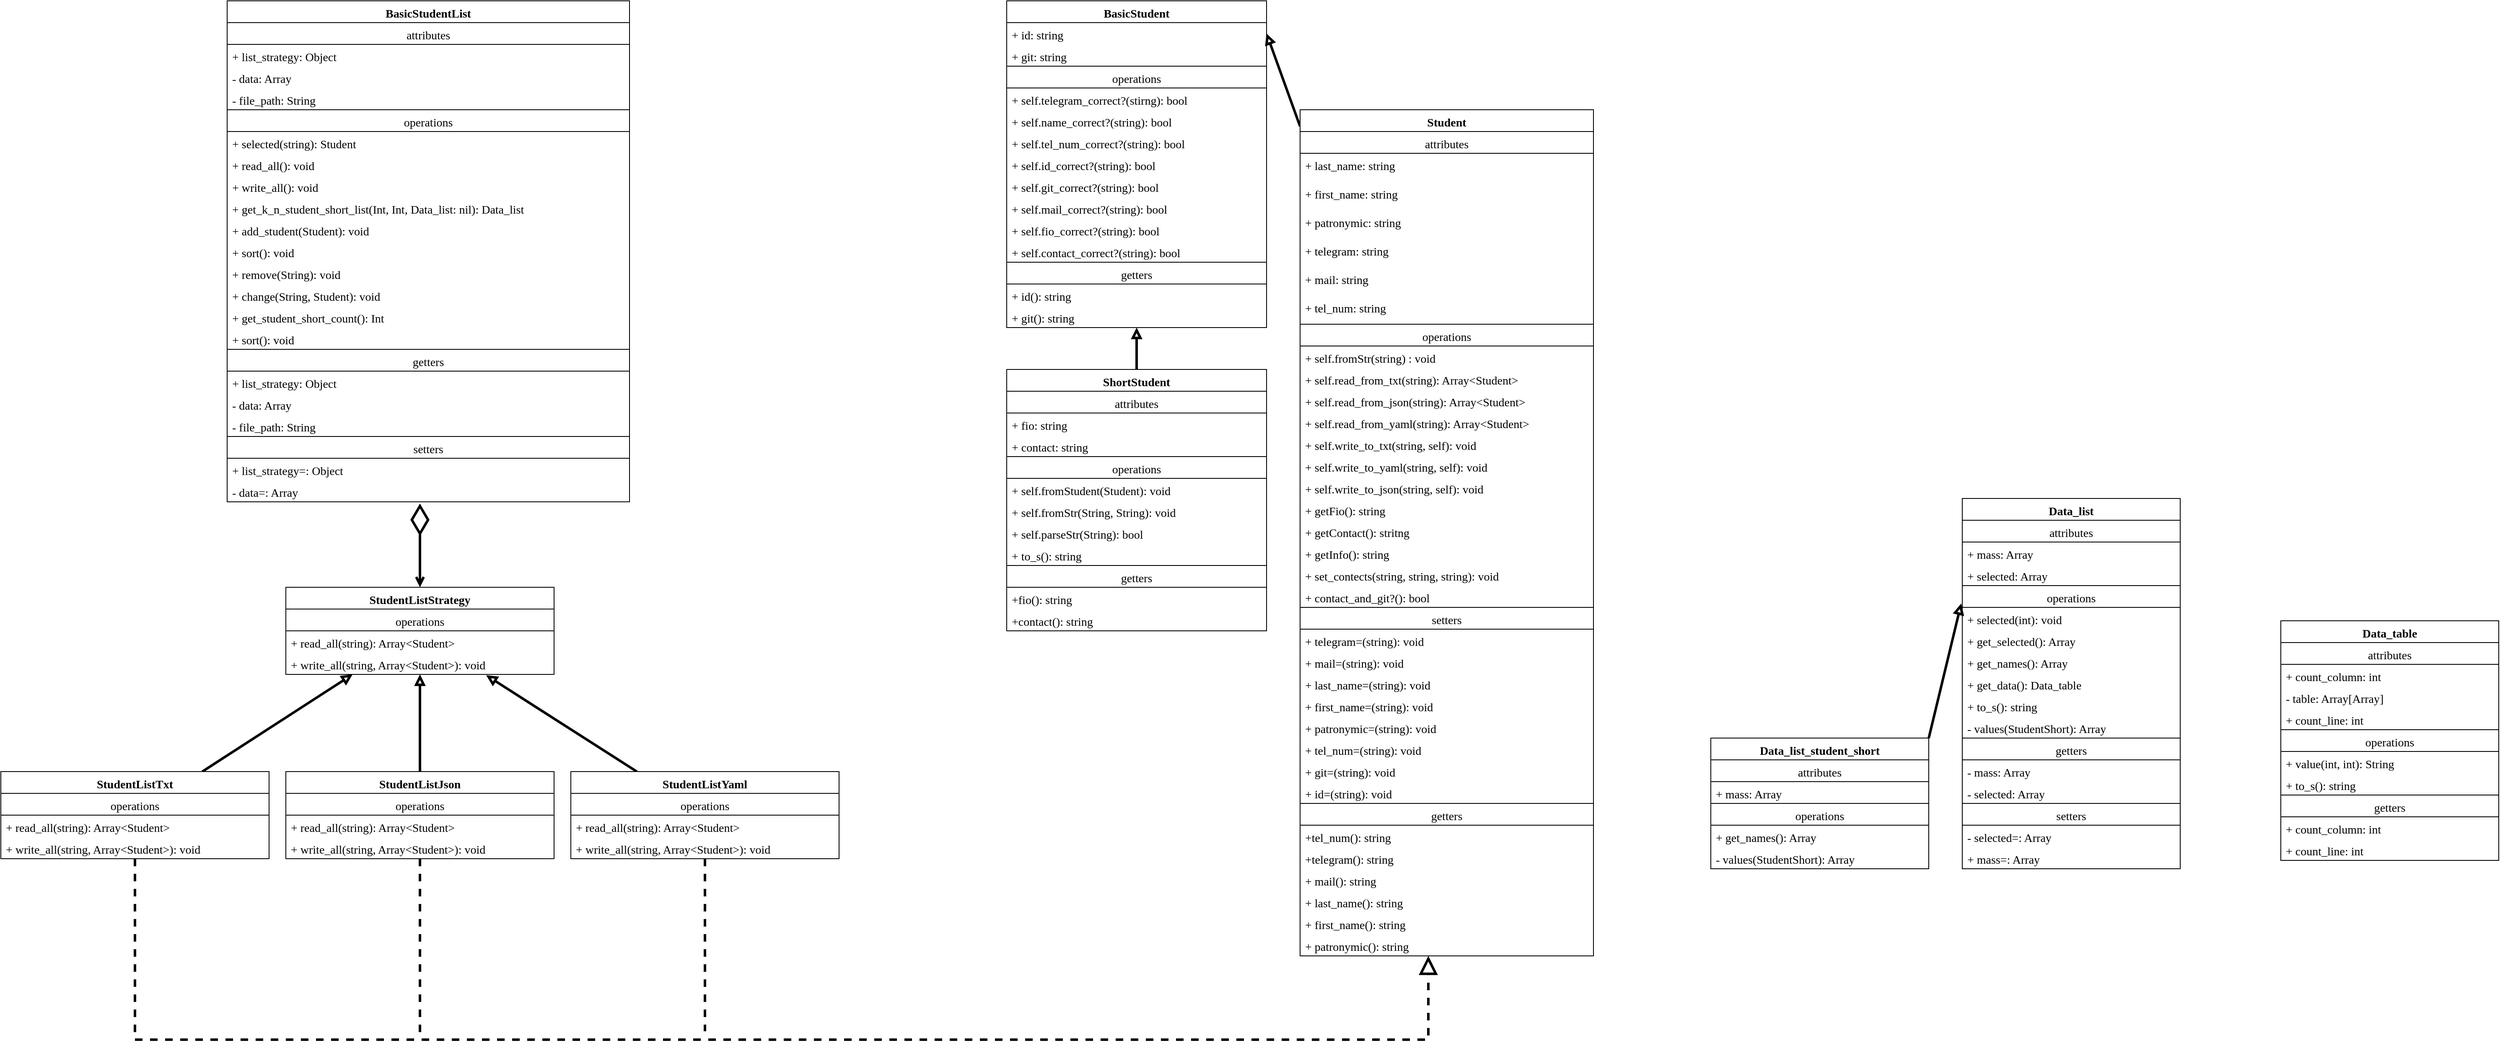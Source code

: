 <mxfile version="21.1.8" type="device">
  <diagram id="cqZZ-m5F7JfO_E2lkw66" name="Page-1">
    <mxGraphModel dx="5224" dy="3020" grid="1" gridSize="10" guides="1" tooltips="1" connect="1" arrows="1" fold="1" page="1" pageScale="1" pageWidth="1920" pageHeight="1200" background="none" math="0" shadow="0">
      <root>
        <mxCell id="0" />
        <mxCell id="1" parent="0" />
        <mxCell id="42" value="BasicStudent" style="swimlane;fontStyle=1;align=center;verticalAlign=top;childLayout=stackLayout;horizontal=1;startSize=26;horizontalStack=0;resizeParent=1;resizeParentMax=0;resizeLast=0;collapsible=1;marginBottom=0;fontFamily=Verdana;fontSize=14;" parent="1" vertex="1">
          <mxGeometry x="650" y="-1190" width="310" height="390" as="geometry" />
        </mxCell>
        <mxCell id="46" value="+ id: string" style="text;strokeColor=none;fillColor=none;align=left;verticalAlign=top;spacingLeft=4;spacingRight=4;overflow=hidden;rotatable=0;points=[[0,0.5],[1,0.5]];portConstraint=eastwest;fontFamily=Verdana;fontSize=14;" parent="42" vertex="1">
          <mxGeometry y="26" width="310" height="26" as="geometry" />
        </mxCell>
        <mxCell id="43" value="+ git: string" style="text;strokeColor=none;fillColor=none;align=left;verticalAlign=top;spacingLeft=4;spacingRight=4;overflow=hidden;rotatable=0;points=[[0,0.5],[1,0.5]];portConstraint=eastwest;fontFamily=Verdana;fontSize=14;" parent="42" vertex="1">
          <mxGeometry y="52" width="310" height="26" as="geometry" />
        </mxCell>
        <mxCell id="147" value="operations" style="text;strokeColor=default;fillColor=none;align=center;verticalAlign=top;spacingLeft=4;spacingRight=4;overflow=hidden;rotatable=0;points=[[0,0.5],[1,0.5]];portConstraint=eastwest;fontFamily=Verdana;fontSize=14;" parent="42" vertex="1">
          <mxGeometry y="78" width="310" height="26" as="geometry" />
        </mxCell>
        <mxCell id="94" value="+ self.telegram_correct?(stirng): bool" style="text;strokeColor=none;fillColor=none;align=left;verticalAlign=top;spacingLeft=4;spacingRight=4;overflow=hidden;rotatable=0;points=[[0,0.5],[1,0.5]];portConstraint=eastwest;fontFamily=Verdana;fontSize=14;" parent="42" vertex="1">
          <mxGeometry y="104" width="310" height="26" as="geometry" />
        </mxCell>
        <mxCell id="97" value="+ self.name_correct?(string): bool " style="text;strokeColor=none;fillColor=none;align=left;verticalAlign=top;spacingLeft=4;spacingRight=4;overflow=hidden;rotatable=0;points=[[0,0.5],[1,0.5]];portConstraint=eastwest;fontFamily=Verdana;fontSize=14;perimeterSpacing=0;" parent="42" vertex="1">
          <mxGeometry y="130" width="310" height="26" as="geometry" />
        </mxCell>
        <mxCell id="99" value="+ self.tel_num_correct?(string): bool" style="text;strokeColor=none;fillColor=none;align=left;verticalAlign=top;spacingLeft=4;spacingRight=4;overflow=hidden;rotatable=0;points=[[0,0.5],[1,0.5]];portConstraint=eastwest;fontFamily=Verdana;fontSize=14;" parent="42" vertex="1">
          <mxGeometry y="156" width="310" height="26" as="geometry" />
        </mxCell>
        <mxCell id="98" value="+ self.id_correct?(string): bool" style="text;strokeColor=none;fillColor=none;align=left;verticalAlign=top;spacingLeft=4;spacingRight=4;overflow=hidden;rotatable=0;points=[[0,0.5],[1,0.5]];portConstraint=eastwest;fontFamily=Verdana;fontSize=14;" parent="42" vertex="1">
          <mxGeometry y="182" width="310" height="26" as="geometry" />
        </mxCell>
        <mxCell id="96" value="+ self.git_correct?(string): bool" style="text;strokeColor=none;fillColor=none;align=left;verticalAlign=top;spacingLeft=4;spacingRight=4;overflow=hidden;rotatable=0;points=[[0,0.5],[1,0.5]];portConstraint=eastwest;fontFamily=Verdana;fontSize=14;" parent="42" vertex="1">
          <mxGeometry y="208" width="310" height="26" as="geometry" />
        </mxCell>
        <mxCell id="95" value="+ self.mail_correct?(string): bool" style="text;strokeColor=none;fillColor=none;align=left;verticalAlign=top;spacingLeft=4;spacingRight=4;overflow=hidden;rotatable=0;points=[[0,0.5],[1,0.5]];portConstraint=eastwest;fontFamily=Verdana;fontSize=14;" parent="42" vertex="1">
          <mxGeometry y="234" width="310" height="26" as="geometry" />
        </mxCell>
        <mxCell id="150" value="+ self.fio_correct?(string): bool" style="text;strokeColor=none;fillColor=none;align=left;verticalAlign=top;spacingLeft=4;spacingRight=4;overflow=hidden;rotatable=0;points=[[0,0.5],[1,0.5]];portConstraint=eastwest;fontFamily=Verdana;fontSize=14;" parent="42" vertex="1">
          <mxGeometry y="260" width="310" height="26" as="geometry" />
        </mxCell>
        <mxCell id="151" value="+ self.contact_correct?(string): bool" style="text;strokeColor=none;fillColor=none;align=left;verticalAlign=top;spacingLeft=4;spacingRight=4;overflow=hidden;rotatable=0;points=[[0,0.5],[1,0.5]];portConstraint=eastwest;fontFamily=Verdana;fontSize=14;" parent="42" vertex="1">
          <mxGeometry y="286" width="310" height="26" as="geometry" />
        </mxCell>
        <mxCell id="134" value="getters" style="text;strokeColor=default;fillColor=none;align=center;verticalAlign=top;spacingLeft=4;spacingRight=4;overflow=hidden;rotatable=0;points=[[0,0.5],[1,0.5]];portConstraint=eastwest;fontFamily=Verdana;fontSize=14;" parent="42" vertex="1">
          <mxGeometry y="312" width="310" height="26" as="geometry" />
        </mxCell>
        <mxCell id="135" value="+ id(): string" style="text;strokeColor=none;fillColor=none;align=left;verticalAlign=top;spacingLeft=4;spacingRight=4;overflow=hidden;rotatable=0;points=[[0,0.5],[1,0.5]];portConstraint=eastwest;fontFamily=Verdana;fontSize=14;" parent="42" vertex="1">
          <mxGeometry y="338" width="310" height="26" as="geometry" />
        </mxCell>
        <mxCell id="136" value="+ git(): string" style="text;strokeColor=none;fillColor=none;align=left;verticalAlign=top;spacingLeft=4;spacingRight=4;overflow=hidden;rotatable=0;points=[[0,0.5],[1,0.5]];portConstraint=eastwest;fontFamily=Verdana;fontSize=14;" parent="42" vertex="1">
          <mxGeometry y="364" width="310" height="26" as="geometry" />
        </mxCell>
        <mxCell id="133" style="edgeStyle=none;html=1;entryX=0.5;entryY=1;entryDx=0;entryDy=0;strokeWidth=3;fontFamily=Verdana;fontSize=14;endArrow=block;endFill=0;" parent="1" source="64" target="42" edge="1">
          <mxGeometry relative="1" as="geometry" />
        </mxCell>
        <mxCell id="64" value="ShortStudent" style="swimlane;fontStyle=1;align=center;verticalAlign=top;childLayout=stackLayout;horizontal=1;startSize=26;horizontalStack=0;resizeParent=1;resizeParentMax=0;resizeLast=0;collapsible=1;marginBottom=0;fontFamily=Verdana;fontSize=14;" parent="1" vertex="1">
          <mxGeometry x="650" y="-750" width="310" height="312" as="geometry" />
        </mxCell>
        <mxCell id="70" value="attributes" style="text;strokeColor=default;fillColor=none;align=center;verticalAlign=top;spacingLeft=4;spacingRight=4;overflow=hidden;rotatable=0;points=[[0,0.5],[1,0.5]];portConstraint=eastwest;fontFamily=Verdana;fontSize=14;" parent="64" vertex="1">
          <mxGeometry y="26" width="310" height="26" as="geometry" />
        </mxCell>
        <mxCell id="65" value="+ fio: string" style="text;strokeColor=none;fillColor=none;align=left;verticalAlign=top;spacingLeft=4;spacingRight=4;overflow=hidden;rotatable=0;points=[[0,0.5],[1,0.5]];portConstraint=eastwest;fontFamily=Verdana;fontSize=14;" parent="64" vertex="1">
          <mxGeometry y="52" width="310" height="26" as="geometry" />
        </mxCell>
        <mxCell id="66" value="+ contact: string" style="text;strokeColor=none;fillColor=none;align=left;verticalAlign=top;spacingLeft=4;spacingRight=4;overflow=hidden;rotatable=0;points=[[0,0.5],[1,0.5]];portConstraint=eastwest;fontFamily=Verdana;fontSize=14;" parent="64" vertex="1">
          <mxGeometry y="78" width="310" height="26" as="geometry" />
        </mxCell>
        <mxCell id="73" value="operations" style="text;strokeColor=default;fillColor=none;align=center;verticalAlign=top;spacingLeft=4;spacingRight=4;overflow=hidden;rotatable=0;points=[[0,0.5],[1,0.5]];portConstraint=eastwest;fontFamily=Verdana;fontSize=14;" parent="64" vertex="1">
          <mxGeometry y="104" width="310" height="26" as="geometry" />
        </mxCell>
        <mxCell id="68" value="+ self.fromStudent(Student): void" style="text;strokeColor=none;fillColor=none;align=left;verticalAlign=top;spacingLeft=4;spacingRight=4;overflow=hidden;rotatable=0;points=[[0,0.5],[1,0.5]];portConstraint=eastwest;fontFamily=Verdana;fontSize=14;" parent="64" vertex="1">
          <mxGeometry y="130" width="310" height="26" as="geometry" />
        </mxCell>
        <mxCell id="148" value="+ self.fromStr(String, String): void" style="text;strokeColor=none;fillColor=none;align=left;verticalAlign=top;spacingLeft=4;spacingRight=4;overflow=hidden;rotatable=0;points=[[0,0.5],[1,0.5]];portConstraint=eastwest;fontFamily=Verdana;fontSize=14;" parent="64" vertex="1">
          <mxGeometry y="156" width="310" height="26" as="geometry" />
        </mxCell>
        <mxCell id="149" value="+ self.parseStr(String): bool" style="text;strokeColor=none;fillColor=none;align=left;verticalAlign=top;spacingLeft=4;spacingRight=4;overflow=hidden;rotatable=0;points=[[0,0.5],[1,0.5]];portConstraint=eastwest;fontFamily=Verdana;fontSize=14;" parent="64" vertex="1">
          <mxGeometry y="182" width="310" height="26" as="geometry" />
        </mxCell>
        <mxCell id="69" value="+ to_s(): string" style="text;strokeColor=none;fillColor=none;align=left;verticalAlign=top;spacingLeft=4;spacingRight=4;overflow=hidden;rotatable=0;points=[[0,0.5],[1,0.5]];portConstraint=eastwest;fontFamily=Verdana;fontSize=14;" parent="64" vertex="1">
          <mxGeometry y="208" width="310" height="26" as="geometry" />
        </mxCell>
        <mxCell id="74" value="getters" style="text;strokeColor=default;fillColor=none;align=center;verticalAlign=top;spacingLeft=4;spacingRight=4;overflow=hidden;rotatable=0;points=[[0,0.5],[1,0.5]];portConstraint=eastwest;fontFamily=Verdana;fontSize=14;" parent="64" vertex="1">
          <mxGeometry y="234" width="310" height="26" as="geometry" />
        </mxCell>
        <mxCell id="75" value="+fio(): string" style="text;strokeColor=none;fillColor=none;align=left;verticalAlign=top;spacingLeft=4;spacingRight=4;overflow=hidden;rotatable=0;points=[[0,0.5],[1,0.5]];portConstraint=eastwest;fontFamily=Verdana;fontSize=14;" parent="64" vertex="1">
          <mxGeometry y="260" width="310" height="26" as="geometry" />
        </mxCell>
        <mxCell id="76" value="+contact(): string" style="text;strokeColor=none;fillColor=none;align=left;verticalAlign=top;spacingLeft=4;spacingRight=4;overflow=hidden;rotatable=0;points=[[0,0.5],[1,0.5]];portConstraint=eastwest;fontFamily=Verdana;fontSize=14;" parent="64" vertex="1">
          <mxGeometry y="286" width="310" height="26" as="geometry" />
        </mxCell>
        <mxCell id="132" style="edgeStyle=none;html=1;entryX=1;entryY=0.5;entryDx=0;entryDy=0;fontFamily=Verdana;fontSize=14;endArrow=block;endFill=0;strokeWidth=3;" parent="1" source="78" target="46" edge="1">
          <mxGeometry relative="1" as="geometry" />
        </mxCell>
        <mxCell id="78" value="Student" style="swimlane;fontStyle=1;align=center;verticalAlign=top;childLayout=stackLayout;horizontal=1;startSize=26;horizontalStack=0;resizeParent=1;resizeParentMax=0;resizeLast=0;collapsible=1;marginBottom=0;fontFamily=Verdana;fontSize=14;" parent="1" vertex="1">
          <mxGeometry x="1000" y="-1060" width="350" height="1010" as="geometry" />
        </mxCell>
        <mxCell id="108" value="attributes" style="text;strokeColor=default;fillColor=none;align=center;verticalAlign=top;spacingLeft=4;spacingRight=4;overflow=hidden;rotatable=0;points=[[0,0.5],[1,0.5]];portConstraint=eastwest;fontFamily=Verdana;fontSize=14;" parent="78" vertex="1">
          <mxGeometry y="26" width="350" height="26" as="geometry" />
        </mxCell>
        <mxCell id="79" value="+ last_name: string" style="text;strokeColor=none;fillColor=none;align=left;verticalAlign=top;spacingLeft=4;spacingRight=4;overflow=hidden;rotatable=0;points=[[0,0.5],[1,0.5]];portConstraint=eastwest;fontFamily=Verdana;fontSize=14;" parent="78" vertex="1">
          <mxGeometry y="52" width="350" height="34" as="geometry" />
        </mxCell>
        <mxCell id="80" value="+ first_name: string" style="text;strokeColor=none;fillColor=none;align=left;verticalAlign=top;spacingLeft=4;spacingRight=4;overflow=hidden;rotatable=0;points=[[0,0.5],[1,0.5]];portConstraint=eastwest;fontFamily=Verdana;fontSize=14;" parent="78" vertex="1">
          <mxGeometry y="86" width="350" height="34" as="geometry" />
        </mxCell>
        <mxCell id="81" value="+ patronymic: string" style="text;strokeColor=none;fillColor=none;align=left;verticalAlign=top;spacingLeft=4;spacingRight=4;overflow=hidden;rotatable=0;points=[[0,0.5],[1,0.5]];portConstraint=eastwest;fontFamily=Verdana;fontSize=14;" parent="78" vertex="1">
          <mxGeometry y="120" width="350" height="34" as="geometry" />
        </mxCell>
        <mxCell id="82" value="+ telegram: string" style="text;strokeColor=none;fillColor=none;align=left;verticalAlign=top;spacingLeft=4;spacingRight=4;overflow=hidden;rotatable=0;points=[[0,0.5],[1,0.5]];portConstraint=eastwest;fontFamily=Verdana;fontSize=14;" parent="78" vertex="1">
          <mxGeometry y="154" width="350" height="34" as="geometry" />
        </mxCell>
        <mxCell id="83" value="+ mail: string" style="text;strokeColor=none;fillColor=none;align=left;verticalAlign=top;spacingLeft=4;spacingRight=4;overflow=hidden;rotatable=0;points=[[0,0.5],[1,0.5]];portConstraint=eastwest;fontFamily=Verdana;fontSize=14;" parent="78" vertex="1">
          <mxGeometry y="188" width="350" height="34" as="geometry" />
        </mxCell>
        <mxCell id="84" value="+ tel_num: string" style="text;strokeColor=none;fillColor=none;align=left;verticalAlign=top;spacingLeft=4;spacingRight=4;overflow=hidden;rotatable=0;points=[[0,0.5],[1,0.5]];portConstraint=eastwest;fontFamily=Verdana;fontSize=14;" parent="78" vertex="1">
          <mxGeometry y="222" width="350" height="34" as="geometry" />
        </mxCell>
        <mxCell id="109" value="operations" style="text;strokeColor=default;fillColor=none;align=center;verticalAlign=top;spacingLeft=4;spacingRight=4;overflow=hidden;rotatable=0;points=[[0,0.5],[1,0.5]];portConstraint=eastwest;fontFamily=Verdana;fontSize=14;" parent="78" vertex="1">
          <mxGeometry y="256" width="350" height="26" as="geometry" />
        </mxCell>
        <mxCell id="86" value="+ self.fromStr(string) : void" style="text;strokeColor=none;fillColor=none;align=left;verticalAlign=top;spacingLeft=4;spacingRight=4;overflow=hidden;rotatable=0;points=[[0,0.5],[1,0.5]];portConstraint=eastwest;fontFamily=Verdana;fontSize=14;" parent="78" vertex="1">
          <mxGeometry y="282" width="350" height="26" as="geometry" />
        </mxCell>
        <mxCell id="87" value="+ self.read_from_txt(string): Array&lt;Student&gt;" style="text;strokeColor=none;fillColor=none;align=left;verticalAlign=top;spacingLeft=4;spacingRight=4;overflow=hidden;rotatable=0;points=[[0,0.5],[1,0.5]];portConstraint=eastwest;fontFamily=Verdana;fontSize=14;" parent="78" vertex="1">
          <mxGeometry y="308" width="350" height="26" as="geometry" />
        </mxCell>
        <mxCell id="soXMuwDczlFzqu-xq0PE-235" value="+ self.read_from_json(string): Array&lt;Student&gt;" style="text;strokeColor=none;fillColor=none;align=left;verticalAlign=top;spacingLeft=4;spacingRight=4;overflow=hidden;rotatable=0;points=[[0,0.5],[1,0.5]];portConstraint=eastwest;fontFamily=Verdana;fontSize=14;" vertex="1" parent="78">
          <mxGeometry y="334" width="350" height="26" as="geometry" />
        </mxCell>
        <mxCell id="soXMuwDczlFzqu-xq0PE-236" value="+ self.read_from_yaml(string): Array&lt;Student&gt;" style="text;strokeColor=none;fillColor=none;align=left;verticalAlign=top;spacingLeft=4;spacingRight=4;overflow=hidden;rotatable=0;points=[[0,0.5],[1,0.5]];portConstraint=eastwest;fontFamily=Verdana;fontSize=14;" vertex="1" parent="78">
          <mxGeometry y="360" width="350" height="26" as="geometry" />
        </mxCell>
        <mxCell id="soXMuwDczlFzqu-xq0PE-237" value="+ self.write_to_txt(string, self): void" style="text;strokeColor=none;fillColor=none;align=left;verticalAlign=top;spacingLeft=4;spacingRight=4;overflow=hidden;rotatable=0;points=[[0,0.5],[1,0.5]];portConstraint=eastwest;fontFamily=Verdana;fontSize=14;" vertex="1" parent="78">
          <mxGeometry y="386" width="350" height="26" as="geometry" />
        </mxCell>
        <mxCell id="soXMuwDczlFzqu-xq0PE-238" value="+ self.write_to_yaml(string, self): void" style="text;strokeColor=none;fillColor=none;align=left;verticalAlign=top;spacingLeft=4;spacingRight=4;overflow=hidden;rotatable=0;points=[[0,0.5],[1,0.5]];portConstraint=eastwest;fontFamily=Verdana;fontSize=14;" vertex="1" parent="78">
          <mxGeometry y="412" width="350" height="26" as="geometry" />
        </mxCell>
        <mxCell id="88" value="+ self.write_to_json(string, self): void" style="text;strokeColor=none;fillColor=none;align=left;verticalAlign=top;spacingLeft=4;spacingRight=4;overflow=hidden;rotatable=0;points=[[0,0.5],[1,0.5]];portConstraint=eastwest;fontFamily=Verdana;fontSize=14;" parent="78" vertex="1">
          <mxGeometry y="438" width="350" height="26" as="geometry" />
        </mxCell>
        <mxCell id="89" value="+ getFio(): string" style="text;strokeColor=none;fillColor=none;align=left;verticalAlign=top;spacingLeft=4;spacingRight=4;overflow=hidden;rotatable=0;points=[[0,0.5],[1,0.5]];portConstraint=eastwest;fontFamily=Verdana;fontSize=14;" parent="78" vertex="1">
          <mxGeometry y="464" width="350" height="26" as="geometry" />
        </mxCell>
        <mxCell id="90" value="+ getContact(): stritng" style="text;strokeColor=none;fillColor=none;align=left;verticalAlign=top;spacingLeft=4;spacingRight=4;overflow=hidden;rotatable=0;points=[[0,0.5],[1,0.5]];portConstraint=eastwest;fontFamily=Verdana;fontSize=14;" parent="78" vertex="1">
          <mxGeometry y="490" width="350" height="26" as="geometry" />
        </mxCell>
        <mxCell id="91" value="+ getInfo(): string" style="text;strokeColor=none;fillColor=none;align=left;verticalAlign=top;spacingLeft=4;spacingRight=4;overflow=hidden;rotatable=0;points=[[0,0.5],[1,0.5]];portConstraint=eastwest;fontFamily=Verdana;fontSize=14;" parent="78" vertex="1">
          <mxGeometry y="516" width="350" height="26" as="geometry" />
        </mxCell>
        <mxCell id="92" value="+ set_contects(string, string, string): void" style="text;strokeColor=none;fillColor=none;align=left;verticalAlign=top;spacingLeft=4;spacingRight=4;overflow=hidden;rotatable=0;points=[[0,0.5],[1,0.5]];portConstraint=eastwest;fontFamily=Verdana;fontSize=14;" parent="78" vertex="1">
          <mxGeometry y="542" width="350" height="26" as="geometry" />
        </mxCell>
        <mxCell id="93" value="+ contact_and_git?(): bool" style="text;strokeColor=none;fillColor=none;align=left;verticalAlign=top;spacingLeft=4;spacingRight=4;overflow=hidden;rotatable=0;points=[[0,0.5],[1,0.5]];portConstraint=eastwest;fontFamily=Verdana;fontSize=14;" parent="78" vertex="1">
          <mxGeometry y="568" width="350" height="26" as="geometry" />
        </mxCell>
        <mxCell id="110" value="setters" style="text;strokeColor=default;fillColor=none;align=center;verticalAlign=top;spacingLeft=4;spacingRight=4;overflow=hidden;rotatable=0;points=[[0,0.5],[1,0.5]];portConstraint=eastwest;fontFamily=Verdana;fontSize=14;" parent="78" vertex="1">
          <mxGeometry y="594" width="350" height="26" as="geometry" />
        </mxCell>
        <mxCell id="106" value="+ telegram=(string): void" style="text;strokeColor=none;fillColor=none;align=left;verticalAlign=top;spacingLeft=4;spacingRight=4;overflow=hidden;rotatable=0;points=[[0,0.5],[1,0.5]];portConstraint=eastwest;fontFamily=Verdana;fontSize=14;" parent="78" vertex="1">
          <mxGeometry y="620" width="350" height="26" as="geometry" />
        </mxCell>
        <mxCell id="102" value="+ mail=(string): void" style="text;strokeColor=none;fillColor=none;align=left;verticalAlign=top;spacingLeft=4;spacingRight=4;overflow=hidden;rotatable=0;points=[[0,0.5],[1,0.5]];portConstraint=eastwest;fontFamily=Verdana;fontSize=14;" parent="78" vertex="1">
          <mxGeometry y="646" width="350" height="26" as="geometry" />
        </mxCell>
        <mxCell id="100" value="+ last_name=(string): void" style="text;strokeColor=none;fillColor=none;align=left;verticalAlign=top;spacingLeft=4;spacingRight=4;overflow=hidden;rotatable=0;points=[[0,0.5],[1,0.5]];portConstraint=eastwest;fontFamily=Verdana;fontSize=14;" parent="78" vertex="1">
          <mxGeometry y="672" width="350" height="26" as="geometry" />
        </mxCell>
        <mxCell id="101" value="+ first_name=(string): void" style="text;strokeColor=none;fillColor=none;align=left;verticalAlign=top;spacingLeft=4;spacingRight=4;overflow=hidden;rotatable=0;points=[[0,0.5],[1,0.5]];portConstraint=eastwest;fontFamily=Verdana;fontSize=14;" parent="78" vertex="1">
          <mxGeometry y="698" width="350" height="26" as="geometry" />
        </mxCell>
        <mxCell id="103" value="+ patronymic=(string): void" style="text;strokeColor=none;fillColor=none;align=left;verticalAlign=top;spacingLeft=4;spacingRight=4;overflow=hidden;rotatable=0;points=[[0,0.5],[1,0.5]];portConstraint=eastwest;fontFamily=Verdana;fontSize=14;" parent="78" vertex="1">
          <mxGeometry y="724" width="350" height="26" as="geometry" />
        </mxCell>
        <mxCell id="107" value="+ tel_num=(string): void" style="text;strokeColor=none;fillColor=none;align=left;verticalAlign=top;spacingLeft=4;spacingRight=4;overflow=hidden;rotatable=0;points=[[0,0.5],[1,0.5]];portConstraint=eastwest;fontFamily=Verdana;fontSize=14;" parent="78" vertex="1">
          <mxGeometry y="750" width="350" height="26" as="geometry" />
        </mxCell>
        <mxCell id="105" value="+ git=(string): void" style="text;strokeColor=none;fillColor=none;align=left;verticalAlign=top;spacingLeft=4;spacingRight=4;overflow=hidden;rotatable=0;points=[[0,0.5],[1,0.5]];portConstraint=eastwest;fontFamily=Verdana;fontSize=14;" parent="78" vertex="1">
          <mxGeometry y="776" width="350" height="26" as="geometry" />
        </mxCell>
        <mxCell id="104" value="+ id=(string): void" style="text;strokeColor=none;fillColor=none;align=left;verticalAlign=top;spacingLeft=4;spacingRight=4;overflow=hidden;rotatable=0;points=[[0,0.5],[1,0.5]];portConstraint=eastwest;fontFamily=Verdana;fontSize=14;" parent="78" vertex="1">
          <mxGeometry y="802" width="350" height="26" as="geometry" />
        </mxCell>
        <mxCell id="111" value="getters" style="text;strokeColor=default;fillColor=none;align=center;verticalAlign=top;spacingLeft=4;spacingRight=4;overflow=hidden;rotatable=0;points=[[0,0.5],[1,0.5]];portConstraint=eastwest;fontFamily=Verdana;fontSize=14;" parent="78" vertex="1">
          <mxGeometry y="828" width="350" height="26" as="geometry" />
        </mxCell>
        <mxCell id="115" value="+tel_num(): string" style="text;strokeColor=none;fillColor=none;align=left;verticalAlign=top;spacingLeft=4;spacingRight=4;overflow=hidden;rotatable=0;points=[[0,0.5],[1,0.5]];portConstraint=eastwest;fontFamily=Verdana;fontSize=14;" parent="78" vertex="1">
          <mxGeometry y="854" width="350" height="26" as="geometry" />
        </mxCell>
        <mxCell id="116" value="+telegram(): string" style="text;strokeColor=none;fillColor=none;align=left;verticalAlign=top;spacingLeft=4;spacingRight=4;overflow=hidden;rotatable=0;points=[[0,0.5],[1,0.5]];portConstraint=eastwest;fontFamily=Verdana;fontSize=14;" parent="78" vertex="1">
          <mxGeometry y="880" width="350" height="26" as="geometry" />
        </mxCell>
        <mxCell id="117" value="+ mail(): string" style="text;strokeColor=none;fillColor=none;align=left;verticalAlign=top;spacingLeft=4;spacingRight=4;overflow=hidden;rotatable=0;points=[[0,0.5],[1,0.5]];portConstraint=eastwest;fontFamily=Verdana;fontSize=14;" parent="78" vertex="1">
          <mxGeometry y="906" width="350" height="26" as="geometry" />
        </mxCell>
        <mxCell id="118" value="+ last_name(): string" style="text;strokeColor=none;fillColor=none;align=left;verticalAlign=top;spacingLeft=4;spacingRight=4;overflow=hidden;rotatable=0;points=[[0,0.5],[1,0.5]];portConstraint=eastwest;fontFamily=Verdana;fontSize=14;" parent="78" vertex="1">
          <mxGeometry y="932" width="350" height="26" as="geometry" />
        </mxCell>
        <mxCell id="119" value="+ first_name(): string" style="text;strokeColor=none;fillColor=none;align=left;verticalAlign=top;spacingLeft=4;spacingRight=4;overflow=hidden;rotatable=0;points=[[0,0.5],[1,0.5]];portConstraint=eastwest;fontFamily=Verdana;fontSize=14;" parent="78" vertex="1">
          <mxGeometry y="958" width="350" height="26" as="geometry" />
        </mxCell>
        <mxCell id="120" value="+ patronymic(): string" style="text;strokeColor=none;fillColor=none;align=left;verticalAlign=top;spacingLeft=4;spacingRight=4;overflow=hidden;rotatable=0;points=[[0,0.5],[1,0.5]];portConstraint=eastwest;fontFamily=Verdana;fontSize=14;" parent="78" vertex="1">
          <mxGeometry y="984" width="350" height="26" as="geometry" />
        </mxCell>
        <mxCell id="137" value="Data_table" style="swimlane;fontStyle=1;align=center;verticalAlign=top;childLayout=stackLayout;horizontal=1;startSize=26;horizontalStack=0;resizeParent=1;resizeParentMax=0;resizeLast=0;collapsible=1;marginBottom=0;fontFamily=Verdana;fontSize=14;" parent="1" vertex="1">
          <mxGeometry x="2170" y="-450" width="260" height="286" as="geometry" />
        </mxCell>
        <mxCell id="138" value="attributes" style="text;strokeColor=default;fillColor=none;align=center;verticalAlign=top;spacingLeft=4;spacingRight=4;overflow=hidden;rotatable=0;points=[[0,0.5],[1,0.5]];portConstraint=eastwest;fontFamily=Verdana;fontSize=14;" parent="137" vertex="1">
          <mxGeometry y="26" width="260" height="26" as="geometry" />
        </mxCell>
        <mxCell id="140" value="+ count_column: int" style="text;strokeColor=none;fillColor=none;align=left;verticalAlign=top;spacingLeft=4;spacingRight=4;overflow=hidden;rotatable=0;points=[[0,0.5],[1,0.5]];portConstraint=eastwest;fontFamily=Verdana;fontSize=14;" parent="137" vertex="1">
          <mxGeometry y="52" width="260" height="26" as="geometry" />
        </mxCell>
        <mxCell id="202" value="- table: Array[Array]" style="text;strokeColor=none;fillColor=none;align=left;verticalAlign=top;spacingLeft=4;spacingRight=4;overflow=hidden;rotatable=0;points=[[0,0.5],[1,0.5]];portConstraint=eastwest;fontFamily=Verdana;fontSize=14;" parent="137" vertex="1">
          <mxGeometry y="78" width="260" height="26" as="geometry" />
        </mxCell>
        <mxCell id="139" value="+ count_line: int" style="text;strokeColor=none;fillColor=none;align=left;verticalAlign=top;spacingLeft=4;spacingRight=4;overflow=hidden;rotatable=0;points=[[0,0.5],[1,0.5]];portConstraint=eastwest;fontFamily=Verdana;fontSize=14;" parent="137" vertex="1">
          <mxGeometry y="104" width="260" height="26" as="geometry" />
        </mxCell>
        <mxCell id="141" value="operations" style="text;strokeColor=default;fillColor=none;align=center;verticalAlign=top;spacingLeft=4;spacingRight=4;overflow=hidden;rotatable=0;points=[[0,0.5],[1,0.5]];portConstraint=eastwest;fontFamily=Verdana;fontSize=14;" parent="137" vertex="1">
          <mxGeometry y="130" width="260" height="26" as="geometry" />
        </mxCell>
        <mxCell id="142" value="+ value(int, int): String" style="text;strokeColor=none;fillColor=none;align=left;verticalAlign=top;spacingLeft=4;spacingRight=4;overflow=hidden;rotatable=0;points=[[0,0.5],[1,0.5]];portConstraint=eastwest;fontFamily=Verdana;fontSize=14;" parent="137" vertex="1">
          <mxGeometry y="156" width="260" height="26" as="geometry" />
        </mxCell>
        <mxCell id="143" value="+ to_s(): string" style="text;strokeColor=none;fillColor=none;align=left;verticalAlign=top;spacingLeft=4;spacingRight=4;overflow=hidden;rotatable=0;points=[[0,0.5],[1,0.5]];portConstraint=eastwest;fontFamily=Verdana;fontSize=14;" parent="137" vertex="1">
          <mxGeometry y="182" width="260" height="26" as="geometry" />
        </mxCell>
        <mxCell id="144" value="getters" style="text;strokeColor=default;fillColor=none;align=center;verticalAlign=top;spacingLeft=4;spacingRight=4;overflow=hidden;rotatable=0;points=[[0,0.5],[1,0.5]];portConstraint=eastwest;fontFamily=Verdana;fontSize=14;" parent="137" vertex="1">
          <mxGeometry y="208" width="260" height="26" as="geometry" />
        </mxCell>
        <mxCell id="153" value="+ count_column: int" style="text;strokeColor=none;fillColor=none;align=left;verticalAlign=top;spacingLeft=4;spacingRight=4;overflow=hidden;rotatable=0;points=[[0,0.5],[1,0.5]];portConstraint=eastwest;fontFamily=Verdana;fontSize=14;" parent="137" vertex="1">
          <mxGeometry y="234" width="260" height="26" as="geometry" />
        </mxCell>
        <mxCell id="152" value="+ count_line: int" style="text;strokeColor=none;fillColor=none;align=left;verticalAlign=top;spacingLeft=4;spacingRight=4;overflow=hidden;rotatable=0;points=[[0,0.5],[1,0.5]];portConstraint=eastwest;fontFamily=Verdana;fontSize=14;" parent="137" vertex="1">
          <mxGeometry y="260" width="260" height="26" as="geometry" />
        </mxCell>
        <mxCell id="157" value="Data_list" style="swimlane;fontStyle=1;align=center;verticalAlign=top;childLayout=stackLayout;horizontal=1;startSize=26;horizontalStack=0;resizeParent=1;resizeParentMax=0;resizeLast=0;collapsible=1;marginBottom=0;fontFamily=Verdana;fontSize=14;" parent="1" vertex="1">
          <mxGeometry x="1790" y="-596" width="260" height="442" as="geometry" />
        </mxCell>
        <mxCell id="158" value="attributes" style="text;strokeColor=default;fillColor=none;align=center;verticalAlign=top;spacingLeft=4;spacingRight=4;overflow=hidden;rotatable=0;points=[[0,0.5],[1,0.5]];portConstraint=eastwest;fontFamily=Verdana;fontSize=14;" parent="157" vertex="1">
          <mxGeometry y="26" width="260" height="26" as="geometry" />
        </mxCell>
        <mxCell id="159" value="+ mass: Array" style="text;strokeColor=none;fillColor=none;align=left;verticalAlign=top;spacingLeft=4;spacingRight=4;overflow=hidden;rotatable=0;points=[[0,0.5],[1,0.5]];portConstraint=eastwest;fontFamily=Verdana;fontSize=14;" parent="157" vertex="1">
          <mxGeometry y="52" width="260" height="26" as="geometry" />
        </mxCell>
        <mxCell id="160" value="+ selected: Array" style="text;strokeColor=none;fillColor=none;align=left;verticalAlign=top;spacingLeft=4;spacingRight=4;overflow=hidden;rotatable=0;points=[[0,0.5],[1,0.5]];portConstraint=eastwest;fontFamily=Verdana;fontSize=14;" parent="157" vertex="1">
          <mxGeometry y="78" width="260" height="26" as="geometry" />
        </mxCell>
        <mxCell id="161" value="operations" style="text;strokeColor=default;fillColor=none;align=center;verticalAlign=top;spacingLeft=4;spacingRight=4;overflow=hidden;rotatable=0;points=[[0,0.5],[1,0.5]];portConstraint=eastwest;fontFamily=Verdana;fontSize=14;" parent="157" vertex="1">
          <mxGeometry y="104" width="260" height="26" as="geometry" />
        </mxCell>
        <mxCell id="162" value="+ selected(int): void" style="text;strokeColor=none;fillColor=none;align=left;verticalAlign=top;spacingLeft=4;spacingRight=4;overflow=hidden;rotatable=0;points=[[0,0.5],[1,0.5]];portConstraint=eastwest;fontFamily=Verdana;fontSize=14;" parent="157" vertex="1">
          <mxGeometry y="130" width="260" height="26" as="geometry" />
        </mxCell>
        <mxCell id="177" value="+ get_selected(): Array" style="text;strokeColor=none;fillColor=none;align=left;verticalAlign=top;spacingLeft=4;spacingRight=4;overflow=hidden;rotatable=0;points=[[0,0.5],[1,0.5]];portConstraint=eastwest;fontFamily=Verdana;fontSize=14;" parent="157" vertex="1">
          <mxGeometry y="156" width="260" height="26" as="geometry" />
        </mxCell>
        <mxCell id="163" value="+ get_names(): Array" style="text;strokeColor=none;fillColor=none;align=left;verticalAlign=top;spacingLeft=4;spacingRight=4;overflow=hidden;rotatable=0;points=[[0,0.5],[1,0.5]];portConstraint=eastwest;fontFamily=Verdana;fontSize=14;" parent="157" vertex="1">
          <mxGeometry y="182" width="260" height="26" as="geometry" />
        </mxCell>
        <mxCell id="178" value="+ get_data(): Data_table" style="text;strokeColor=none;fillColor=none;align=left;verticalAlign=top;spacingLeft=4;spacingRight=4;overflow=hidden;rotatable=0;points=[[0,0.5],[1,0.5]];portConstraint=eastwest;fontFamily=Verdana;fontSize=14;" parent="157" vertex="1">
          <mxGeometry y="208" width="260" height="26" as="geometry" />
        </mxCell>
        <mxCell id="201" value="+ to_s(): string" style="text;strokeColor=none;fillColor=none;align=left;verticalAlign=top;spacingLeft=4;spacingRight=4;overflow=hidden;rotatable=0;points=[[0,0.5],[1,0.5]];portConstraint=eastwest;fontFamily=Verdana;fontSize=14;" parent="157" vertex="1">
          <mxGeometry y="234" width="260" height="26" as="geometry" />
        </mxCell>
        <mxCell id="200" value="- values(StudentShort): Array" style="text;strokeColor=none;fillColor=none;align=left;verticalAlign=top;spacingLeft=4;spacingRight=4;overflow=hidden;rotatable=0;points=[[0,0.5],[1,0.5]];portConstraint=eastwest;fontFamily=Verdana;fontSize=14;" parent="157" vertex="1">
          <mxGeometry y="260" width="260" height="26" as="geometry" />
        </mxCell>
        <mxCell id="164" value="getters" style="text;strokeColor=default;fillColor=none;align=center;verticalAlign=top;spacingLeft=4;spacingRight=4;overflow=hidden;rotatable=0;points=[[0,0.5],[1,0.5]];portConstraint=eastwest;fontFamily=Verdana;fontSize=14;" parent="157" vertex="1">
          <mxGeometry y="286" width="260" height="26" as="geometry" />
        </mxCell>
        <mxCell id="179" value="- mass: Array" style="text;strokeColor=none;fillColor=none;align=left;verticalAlign=top;spacingLeft=4;spacingRight=4;overflow=hidden;rotatable=0;points=[[0,0.5],[1,0.5]];portConstraint=eastwest;fontFamily=Verdana;fontSize=14;" parent="157" vertex="1">
          <mxGeometry y="312" width="260" height="26" as="geometry" />
        </mxCell>
        <mxCell id="180" value="- selected: Array" style="text;strokeColor=none;fillColor=none;align=left;verticalAlign=top;spacingLeft=4;spacingRight=4;overflow=hidden;rotatable=0;points=[[0,0.5],[1,0.5]];portConstraint=eastwest;fontFamily=Verdana;fontSize=14;" parent="157" vertex="1">
          <mxGeometry y="338" width="260" height="26" as="geometry" />
        </mxCell>
        <mxCell id="181" value="setters" style="text;strokeColor=default;fillColor=none;align=center;verticalAlign=top;spacingLeft=4;spacingRight=4;overflow=hidden;rotatable=0;points=[[0,0.5],[1,0.5]];portConstraint=eastwest;fontFamily=Verdana;fontSize=14;" parent="157" vertex="1">
          <mxGeometry y="364" width="260" height="26" as="geometry" />
        </mxCell>
        <mxCell id="183" value="- selected=: Array" style="text;strokeColor=none;fillColor=none;align=left;verticalAlign=top;spacingLeft=4;spacingRight=4;overflow=hidden;rotatable=0;points=[[0,0.5],[1,0.5]];portConstraint=eastwest;fontFamily=Verdana;fontSize=14;" parent="157" vertex="1">
          <mxGeometry y="390" width="260" height="26" as="geometry" />
        </mxCell>
        <mxCell id="182" value="+ mass=: Array" style="text;strokeColor=none;fillColor=none;align=left;verticalAlign=top;spacingLeft=4;spacingRight=4;overflow=hidden;rotatable=0;points=[[0,0.5],[1,0.5]];portConstraint=eastwest;fontFamily=Verdana;fontSize=14;" parent="157" vertex="1">
          <mxGeometry y="416" width="260" height="26" as="geometry" />
        </mxCell>
        <mxCell id="199" style="edgeStyle=none;html=1;exitX=1;exitY=0;exitDx=0;exitDy=0;entryX=-0.005;entryY=-0.176;entryDx=0;entryDy=0;endArrow=block;endFill=0;strokeWidth=3;entryPerimeter=0;" parent="1" source="184" target="162" edge="1">
          <mxGeometry relative="1" as="geometry" />
        </mxCell>
        <mxCell id="184" value="Data_list_student_short" style="swimlane;fontStyle=1;align=center;verticalAlign=top;childLayout=stackLayout;horizontal=1;startSize=26;horizontalStack=0;resizeParent=1;resizeParentMax=0;resizeLast=0;collapsible=1;marginBottom=0;fontFamily=Verdana;fontSize=14;" parent="1" vertex="1">
          <mxGeometry x="1490" y="-310" width="260" height="156" as="geometry" />
        </mxCell>
        <mxCell id="203" value="attributes" style="text;strokeColor=default;fillColor=none;align=center;verticalAlign=top;spacingLeft=4;spacingRight=4;overflow=hidden;rotatable=0;points=[[0,0.5],[1,0.5]];portConstraint=eastwest;fontFamily=Verdana;fontSize=14;" parent="184" vertex="1">
          <mxGeometry y="26" width="260" height="26" as="geometry" />
        </mxCell>
        <mxCell id="204" value="+ mass: Array" style="text;strokeColor=none;fillColor=none;align=left;verticalAlign=top;spacingLeft=4;spacingRight=4;overflow=hidden;rotatable=0;points=[[0,0.5],[1,0.5]];portConstraint=eastwest;fontFamily=Verdana;fontSize=14;" parent="184" vertex="1">
          <mxGeometry y="52" width="260" height="26" as="geometry" />
        </mxCell>
        <mxCell id="188" value="operations" style="text;strokeColor=default;fillColor=none;align=center;verticalAlign=top;spacingLeft=4;spacingRight=4;overflow=hidden;rotatable=0;points=[[0,0.5],[1,0.5]];portConstraint=eastwest;fontFamily=Verdana;fontSize=14;" parent="184" vertex="1">
          <mxGeometry y="78" width="260" height="26" as="geometry" />
        </mxCell>
        <mxCell id="191" value="+ get_names(): Array" style="text;strokeColor=none;fillColor=none;align=left;verticalAlign=top;spacingLeft=4;spacingRight=4;overflow=hidden;rotatable=0;points=[[0,0.5],[1,0.5]];portConstraint=eastwest;fontFamily=Verdana;fontSize=14;" parent="184" vertex="1">
          <mxGeometry y="104" width="260" height="26" as="geometry" />
        </mxCell>
        <mxCell id="192" value="- values(StudentShort): Array" style="text;strokeColor=none;fillColor=none;align=left;verticalAlign=top;spacingLeft=4;spacingRight=4;overflow=hidden;rotatable=0;points=[[0,0.5],[1,0.5]];portConstraint=eastwest;fontFamily=Verdana;fontSize=14;" parent="184" vertex="1">
          <mxGeometry y="130" width="260" height="26" as="geometry" />
        </mxCell>
        <mxCell id="edZTI2oS5IeKbRg7brte-225" value="BasicStudentList" style="swimlane;fontStyle=1;align=center;verticalAlign=top;childLayout=stackLayout;horizontal=1;startSize=26;horizontalStack=0;resizeParent=1;resizeParentMax=0;resizeLast=0;collapsible=1;marginBottom=0;fontFamily=Verdana;fontSize=14;" parent="1" vertex="1">
          <mxGeometry x="-280" y="-1190" width="480" height="598" as="geometry" />
        </mxCell>
        <mxCell id="edZTI2oS5IeKbRg7brte-226" value="attributes" style="text;strokeColor=default;fillColor=none;align=center;verticalAlign=top;spacingLeft=4;spacingRight=4;overflow=hidden;rotatable=0;points=[[0,0.5],[1,0.5]];portConstraint=eastwest;fontFamily=Verdana;fontSize=14;" parent="edZTI2oS5IeKbRg7brte-225" vertex="1">
          <mxGeometry y="26" width="480" height="26" as="geometry" />
        </mxCell>
        <mxCell id="soXMuwDczlFzqu-xq0PE-230" value="+ list_strategy: Object" style="text;strokeColor=none;fillColor=none;align=left;verticalAlign=top;spacingLeft=4;spacingRight=4;overflow=hidden;rotatable=0;points=[[0,0.5],[1,0.5]];portConstraint=eastwest;fontFamily=Verdana;fontSize=14;" vertex="1" parent="edZTI2oS5IeKbRg7brte-225">
          <mxGeometry y="52" width="480" height="26" as="geometry" />
        </mxCell>
        <mxCell id="edZTI2oS5IeKbRg7brte-227" value="- data: Array" style="text;strokeColor=none;fillColor=none;align=left;verticalAlign=top;spacingLeft=4;spacingRight=4;overflow=hidden;rotatable=0;points=[[0,0.5],[1,0.5]];portConstraint=eastwest;fontFamily=Verdana;fontSize=14;" parent="edZTI2oS5IeKbRg7brte-225" vertex="1">
          <mxGeometry y="78" width="480" height="26" as="geometry" />
        </mxCell>
        <mxCell id="edZTI2oS5IeKbRg7brte-228" value="- file_path: String" style="text;strokeColor=none;fillColor=none;align=left;verticalAlign=top;spacingLeft=4;spacingRight=4;overflow=hidden;rotatable=0;points=[[0,0.5],[1,0.5]];portConstraint=eastwest;fontFamily=Verdana;fontSize=14;" parent="edZTI2oS5IeKbRg7brte-225" vertex="1">
          <mxGeometry y="104" width="480" height="26" as="geometry" />
        </mxCell>
        <mxCell id="edZTI2oS5IeKbRg7brte-229" value="operations" style="text;strokeColor=default;fillColor=none;align=center;verticalAlign=top;spacingLeft=4;spacingRight=4;overflow=hidden;rotatable=0;points=[[0,0.5],[1,0.5]];portConstraint=eastwest;fontFamily=Verdana;fontSize=14;" parent="edZTI2oS5IeKbRg7brte-225" vertex="1">
          <mxGeometry y="130" width="480" height="26" as="geometry" />
        </mxCell>
        <mxCell id="edZTI2oS5IeKbRg7brte-230" value="+ selected(string): Student" style="text;strokeColor=none;fillColor=none;align=left;verticalAlign=top;spacingLeft=4;spacingRight=4;overflow=hidden;rotatable=0;points=[[0,0.5],[1,0.5]];portConstraint=eastwest;fontFamily=Verdana;fontSize=14;" parent="edZTI2oS5IeKbRg7brte-225" vertex="1">
          <mxGeometry y="156" width="480" height="26" as="geometry" />
        </mxCell>
        <mxCell id="edZTI2oS5IeKbRg7brte-231" value="+ read_all(): void" style="text;strokeColor=none;fillColor=none;align=left;verticalAlign=top;spacingLeft=4;spacingRight=4;overflow=hidden;rotatable=0;points=[[0,0.5],[1,0.5]];portConstraint=eastwest;fontFamily=Verdana;fontSize=14;" parent="edZTI2oS5IeKbRg7brte-225" vertex="1">
          <mxGeometry y="182" width="480" height="26" as="geometry" />
        </mxCell>
        <mxCell id="edZTI2oS5IeKbRg7brte-232" value="+ write_all(): void" style="text;strokeColor=none;fillColor=none;align=left;verticalAlign=top;spacingLeft=4;spacingRight=4;overflow=hidden;rotatable=0;points=[[0,0.5],[1,0.5]];portConstraint=eastwest;fontFamily=Verdana;fontSize=14;" parent="edZTI2oS5IeKbRg7brte-225" vertex="1">
          <mxGeometry y="208" width="480" height="26" as="geometry" />
        </mxCell>
        <mxCell id="edZTI2oS5IeKbRg7brte-233" value="+ get_k_n_student_short_list(Int, Int, Data_list: nil): Data_list" style="text;strokeColor=none;fillColor=none;align=left;verticalAlign=top;spacingLeft=4;spacingRight=4;overflow=hidden;rotatable=0;points=[[0,0.5],[1,0.5]];portConstraint=eastwest;fontFamily=Verdana;fontSize=14;" parent="edZTI2oS5IeKbRg7brte-225" vertex="1">
          <mxGeometry y="234" width="480" height="26" as="geometry" />
        </mxCell>
        <mxCell id="edZTI2oS5IeKbRg7brte-234" value="+ add_student(Student): void" style="text;strokeColor=none;fillColor=none;align=left;verticalAlign=top;spacingLeft=4;spacingRight=4;overflow=hidden;rotatable=0;points=[[0,0.5],[1,0.5]];portConstraint=eastwest;fontFamily=Verdana;fontSize=14;" parent="edZTI2oS5IeKbRg7brte-225" vertex="1">
          <mxGeometry y="260" width="480" height="26" as="geometry" />
        </mxCell>
        <mxCell id="edZTI2oS5IeKbRg7brte-235" value="+ sort(): void" style="text;strokeColor=none;fillColor=none;align=left;verticalAlign=top;spacingLeft=4;spacingRight=4;overflow=hidden;rotatable=0;points=[[0,0.5],[1,0.5]];portConstraint=eastwest;fontFamily=Verdana;fontSize=14;" parent="edZTI2oS5IeKbRg7brte-225" vertex="1">
          <mxGeometry y="286" width="480" height="26" as="geometry" />
        </mxCell>
        <mxCell id="edZTI2oS5IeKbRg7brte-236" value="+ remove(String): void" style="text;strokeColor=none;fillColor=none;align=left;verticalAlign=top;spacingLeft=4;spacingRight=4;overflow=hidden;rotatable=0;points=[[0,0.5],[1,0.5]];portConstraint=eastwest;fontFamily=Verdana;fontSize=14;" parent="edZTI2oS5IeKbRg7brte-225" vertex="1">
          <mxGeometry y="312" width="480" height="26" as="geometry" />
        </mxCell>
        <mxCell id="edZTI2oS5IeKbRg7brte-237" value="+ change(String, Student): void" style="text;strokeColor=none;fillColor=none;align=left;verticalAlign=top;spacingLeft=4;spacingRight=4;overflow=hidden;rotatable=0;points=[[0,0.5],[1,0.5]];portConstraint=eastwest;fontFamily=Verdana;fontSize=14;" parent="edZTI2oS5IeKbRg7brte-225" vertex="1">
          <mxGeometry y="338" width="480" height="26" as="geometry" />
        </mxCell>
        <mxCell id="edZTI2oS5IeKbRg7brte-238" value="+ get_student_short_count(): Int" style="text;strokeColor=none;fillColor=none;align=left;verticalAlign=top;spacingLeft=4;spacingRight=4;overflow=hidden;rotatable=0;points=[[0,0.5],[1,0.5]];portConstraint=eastwest;fontFamily=Verdana;fontSize=14;" parent="edZTI2oS5IeKbRg7brte-225" vertex="1">
          <mxGeometry y="364" width="480" height="26" as="geometry" />
        </mxCell>
        <mxCell id="edZTI2oS5IeKbRg7brte-239" value="+ sort(): void" style="text;strokeColor=none;fillColor=none;align=left;verticalAlign=top;spacingLeft=4;spacingRight=4;overflow=hidden;rotatable=0;points=[[0,0.5],[1,0.5]];portConstraint=eastwest;fontFamily=Verdana;fontSize=14;" parent="edZTI2oS5IeKbRg7brte-225" vertex="1">
          <mxGeometry y="390" width="480" height="26" as="geometry" />
        </mxCell>
        <mxCell id="edZTI2oS5IeKbRg7brte-240" value="getters" style="text;strokeColor=default;fillColor=none;align=center;verticalAlign=top;spacingLeft=4;spacingRight=4;overflow=hidden;rotatable=0;points=[[0,0.5],[1,0.5]];portConstraint=eastwest;fontFamily=Verdana;fontSize=14;" parent="edZTI2oS5IeKbRg7brte-225" vertex="1">
          <mxGeometry y="416" width="480" height="26" as="geometry" />
        </mxCell>
        <mxCell id="soXMuwDczlFzqu-xq0PE-231" value="+ list_strategy: Object" style="text;strokeColor=none;fillColor=none;align=left;verticalAlign=top;spacingLeft=4;spacingRight=4;overflow=hidden;rotatable=0;points=[[0,0.5],[1,0.5]];portConstraint=eastwest;fontFamily=Verdana;fontSize=14;" vertex="1" parent="edZTI2oS5IeKbRg7brte-225">
          <mxGeometry y="442" width="480" height="26" as="geometry" />
        </mxCell>
        <mxCell id="edZTI2oS5IeKbRg7brte-241" value="- data: Array" style="text;strokeColor=none;fillColor=none;align=left;verticalAlign=top;spacingLeft=4;spacingRight=4;overflow=hidden;rotatable=0;points=[[0,0.5],[1,0.5]];portConstraint=eastwest;fontFamily=Verdana;fontSize=14;" parent="edZTI2oS5IeKbRg7brte-225" vertex="1">
          <mxGeometry y="468" width="480" height="26" as="geometry" />
        </mxCell>
        <mxCell id="edZTI2oS5IeKbRg7brte-242" value="- file_path: String" style="text;strokeColor=none;fillColor=none;align=left;verticalAlign=top;spacingLeft=4;spacingRight=4;overflow=hidden;rotatable=0;points=[[0,0.5],[1,0.5]];portConstraint=eastwest;fontFamily=Verdana;fontSize=14;" parent="edZTI2oS5IeKbRg7brte-225" vertex="1">
          <mxGeometry y="494" width="480" height="26" as="geometry" />
        </mxCell>
        <mxCell id="edZTI2oS5IeKbRg7brte-243" value="setters" style="text;strokeColor=default;fillColor=none;align=center;verticalAlign=top;spacingLeft=4;spacingRight=4;overflow=hidden;rotatable=0;points=[[0,0.5],[1,0.5]];portConstraint=eastwest;fontFamily=Verdana;fontSize=14;" parent="edZTI2oS5IeKbRg7brte-225" vertex="1">
          <mxGeometry y="520" width="480" height="26" as="geometry" />
        </mxCell>
        <mxCell id="soXMuwDczlFzqu-xq0PE-232" value="+ list_strategy=: Object" style="text;strokeColor=none;fillColor=none;align=left;verticalAlign=top;spacingLeft=4;spacingRight=4;overflow=hidden;rotatable=0;points=[[0,0.5],[1,0.5]];portConstraint=eastwest;fontFamily=Verdana;fontSize=14;" vertex="1" parent="edZTI2oS5IeKbRg7brte-225">
          <mxGeometry y="546" width="480" height="26" as="geometry" />
        </mxCell>
        <mxCell id="edZTI2oS5IeKbRg7brte-244" value="- data=: Array" style="text;strokeColor=none;fillColor=none;align=left;verticalAlign=top;spacingLeft=4;spacingRight=4;overflow=hidden;rotatable=0;points=[[0,0.5],[1,0.5]];portConstraint=eastwest;fontFamily=Verdana;fontSize=14;" parent="edZTI2oS5IeKbRg7brte-225" vertex="1">
          <mxGeometry y="572" width="480" height="26" as="geometry" />
        </mxCell>
        <mxCell id="soXMuwDczlFzqu-xq0PE-234" style="edgeStyle=orthogonalEdgeStyle;rounded=0;orthogonalLoop=1;jettySize=auto;html=1;endArrow=diamondThin;endFill=0;strokeWidth=3;endSize=30;startArrow=open;startFill=0;" edge="1" parent="1" source="AWM-LEylPclxUX7xU9LW-212">
          <mxGeometry relative="1" as="geometry">
            <mxPoint x="-50" y="-590" as="targetPoint" />
          </mxGeometry>
        </mxCell>
        <mxCell id="AWM-LEylPclxUX7xU9LW-212" value="StudentListStrategy&#xa;" style="swimlane;fontStyle=1;align=center;verticalAlign=top;childLayout=stackLayout;horizontal=1;startSize=26;horizontalStack=0;resizeParent=1;resizeParentMax=0;resizeLast=0;collapsible=1;marginBottom=0;fontFamily=Verdana;fontSize=14;" parent="1" vertex="1">
          <mxGeometry x="-210" y="-490" width="320" height="104" as="geometry" />
        </mxCell>
        <mxCell id="AWM-LEylPclxUX7xU9LW-213" value="operations" style="text;strokeColor=default;fillColor=none;align=center;verticalAlign=top;spacingLeft=4;spacingRight=4;overflow=hidden;rotatable=0;points=[[0,0.5],[1,0.5]];portConstraint=eastwest;fontFamily=Verdana;fontSize=14;" parent="AWM-LEylPclxUX7xU9LW-212" vertex="1">
          <mxGeometry y="26" width="320" height="26" as="geometry" />
        </mxCell>
        <mxCell id="AWM-LEylPclxUX7xU9LW-214" value="+ read_all(string): Array&lt;Student&gt;" style="text;strokeColor=none;fillColor=none;align=left;verticalAlign=top;spacingLeft=4;spacingRight=4;overflow=hidden;rotatable=0;points=[[0,0.5],[1,0.5]];portConstraint=eastwest;fontFamily=Verdana;fontSize=14;" parent="AWM-LEylPclxUX7xU9LW-212" vertex="1">
          <mxGeometry y="52" width="320" height="26" as="geometry" />
        </mxCell>
        <mxCell id="AWM-LEylPclxUX7xU9LW-215" value="+ write_all(string, Array&lt;Student&gt;): void" style="text;strokeColor=none;fillColor=none;align=left;verticalAlign=top;spacingLeft=4;spacingRight=4;overflow=hidden;rotatable=0;points=[[0,0.5],[1,0.5]];portConstraint=eastwest;fontFamily=Verdana;fontSize=14;" parent="AWM-LEylPclxUX7xU9LW-212" vertex="1">
          <mxGeometry y="78" width="320" height="26" as="geometry" />
        </mxCell>
        <mxCell id="soXMuwDczlFzqu-xq0PE-226" style="rounded=0;orthogonalLoop=1;jettySize=auto;html=1;entryX=0.747;entryY=1.038;entryDx=0;entryDy=0;entryPerimeter=0;endArrow=block;endFill=0;strokeWidth=3;" edge="1" parent="1" source="soXMuwDczlFzqu-xq0PE-212" target="AWM-LEylPclxUX7xU9LW-215">
          <mxGeometry relative="1" as="geometry" />
        </mxCell>
        <mxCell id="soXMuwDczlFzqu-xq0PE-229" style="edgeStyle=orthogonalEdgeStyle;rounded=0;orthogonalLoop=1;jettySize=auto;html=1;strokeWidth=3;endArrow=none;endFill=0;dashed=1;" edge="1" parent="1" source="soXMuwDczlFzqu-xq0PE-212">
          <mxGeometry relative="1" as="geometry">
            <mxPoint x="290" y="40" as="targetPoint" />
          </mxGeometry>
        </mxCell>
        <mxCell id="soXMuwDczlFzqu-xq0PE-212" value="StudentListYaml" style="swimlane;fontStyle=1;align=center;verticalAlign=top;childLayout=stackLayout;horizontal=1;startSize=26;horizontalStack=0;resizeParent=1;resizeParentMax=0;resizeLast=0;collapsible=1;marginBottom=0;fontFamily=Verdana;fontSize=14;" vertex="1" parent="1">
          <mxGeometry x="130" y="-270" width="320" height="104" as="geometry" />
        </mxCell>
        <mxCell id="soXMuwDczlFzqu-xq0PE-213" value="operations" style="text;strokeColor=default;fillColor=none;align=center;verticalAlign=top;spacingLeft=4;spacingRight=4;overflow=hidden;rotatable=0;points=[[0,0.5],[1,0.5]];portConstraint=eastwest;fontFamily=Verdana;fontSize=14;" vertex="1" parent="soXMuwDczlFzqu-xq0PE-212">
          <mxGeometry y="26" width="320" height="26" as="geometry" />
        </mxCell>
        <mxCell id="soXMuwDczlFzqu-xq0PE-214" value="+ read_all(string): Array&lt;Student&gt;" style="text;strokeColor=none;fillColor=none;align=left;verticalAlign=top;spacingLeft=4;spacingRight=4;overflow=hidden;rotatable=0;points=[[0,0.5],[1,0.5]];portConstraint=eastwest;fontFamily=Verdana;fontSize=14;" vertex="1" parent="soXMuwDczlFzqu-xq0PE-212">
          <mxGeometry y="52" width="320" height="26" as="geometry" />
        </mxCell>
        <mxCell id="soXMuwDczlFzqu-xq0PE-215" value="+ write_all(string, Array&lt;Student&gt;): void" style="text;strokeColor=none;fillColor=none;align=left;verticalAlign=top;spacingLeft=4;spacingRight=4;overflow=hidden;rotatable=0;points=[[0,0.5],[1,0.5]];portConstraint=eastwest;fontFamily=Verdana;fontSize=14;" vertex="1" parent="soXMuwDczlFzqu-xq0PE-212">
          <mxGeometry y="78" width="320" height="26" as="geometry" />
        </mxCell>
        <mxCell id="soXMuwDczlFzqu-xq0PE-225" style="rounded=0;orthogonalLoop=1;jettySize=auto;html=1;endArrow=block;endFill=0;strokeWidth=3;" edge="1" parent="1" source="soXMuwDczlFzqu-xq0PE-216" target="AWM-LEylPclxUX7xU9LW-212">
          <mxGeometry relative="1" as="geometry" />
        </mxCell>
        <mxCell id="soXMuwDczlFzqu-xq0PE-228" style="edgeStyle=orthogonalEdgeStyle;rounded=0;orthogonalLoop=1;jettySize=auto;html=1;strokeWidth=3;endArrow=none;endFill=0;dashed=1;" edge="1" parent="1" source="soXMuwDczlFzqu-xq0PE-216">
          <mxGeometry relative="1" as="geometry">
            <mxPoint x="-50" y="50" as="targetPoint" />
          </mxGeometry>
        </mxCell>
        <mxCell id="soXMuwDczlFzqu-xq0PE-216" value="StudentListJson" style="swimlane;fontStyle=1;align=center;verticalAlign=top;childLayout=stackLayout;horizontal=1;startSize=26;horizontalStack=0;resizeParent=1;resizeParentMax=0;resizeLast=0;collapsible=1;marginBottom=0;fontFamily=Verdana;fontSize=14;" vertex="1" parent="1">
          <mxGeometry x="-210" y="-270" width="320" height="104" as="geometry" />
        </mxCell>
        <mxCell id="soXMuwDczlFzqu-xq0PE-217" value="operations" style="text;strokeColor=default;fillColor=none;align=center;verticalAlign=top;spacingLeft=4;spacingRight=4;overflow=hidden;rotatable=0;points=[[0,0.5],[1,0.5]];portConstraint=eastwest;fontFamily=Verdana;fontSize=14;" vertex="1" parent="soXMuwDczlFzqu-xq0PE-216">
          <mxGeometry y="26" width="320" height="26" as="geometry" />
        </mxCell>
        <mxCell id="soXMuwDczlFzqu-xq0PE-218" value="+ read_all(string): Array&lt;Student&gt;" style="text;strokeColor=none;fillColor=none;align=left;verticalAlign=top;spacingLeft=4;spacingRight=4;overflow=hidden;rotatable=0;points=[[0,0.5],[1,0.5]];portConstraint=eastwest;fontFamily=Verdana;fontSize=14;" vertex="1" parent="soXMuwDczlFzqu-xq0PE-216">
          <mxGeometry y="52" width="320" height="26" as="geometry" />
        </mxCell>
        <mxCell id="soXMuwDczlFzqu-xq0PE-219" value="+ write_all(string, Array&lt;Student&gt;): void" style="text;strokeColor=none;fillColor=none;align=left;verticalAlign=top;spacingLeft=4;spacingRight=4;overflow=hidden;rotatable=0;points=[[0,0.5],[1,0.5]];portConstraint=eastwest;fontFamily=Verdana;fontSize=14;" vertex="1" parent="soXMuwDczlFzqu-xq0PE-216">
          <mxGeometry y="78" width="320" height="26" as="geometry" />
        </mxCell>
        <mxCell id="soXMuwDczlFzqu-xq0PE-224" style="rounded=0;orthogonalLoop=1;jettySize=auto;html=1;endArrow=block;endFill=0;strokeWidth=3;" edge="1" parent="1" source="soXMuwDczlFzqu-xq0PE-220" target="AWM-LEylPclxUX7xU9LW-212">
          <mxGeometry relative="1" as="geometry" />
        </mxCell>
        <mxCell id="soXMuwDczlFzqu-xq0PE-227" style="edgeStyle=orthogonalEdgeStyle;rounded=0;orthogonalLoop=1;jettySize=auto;html=1;endArrow=block;endFill=0;endSize=15;strokeWidth=3;dashed=1;" edge="1" parent="1" source="soXMuwDczlFzqu-xq0PE-220">
          <mxGeometry relative="1" as="geometry">
            <mxPoint x="1153" y="-50" as="targetPoint" />
            <Array as="points">
              <mxPoint x="-390" y="50" />
              <mxPoint x="1153" y="50" />
            </Array>
          </mxGeometry>
        </mxCell>
        <mxCell id="soXMuwDczlFzqu-xq0PE-220" value="StudentListTxt&#xa;" style="swimlane;fontStyle=1;align=center;verticalAlign=top;childLayout=stackLayout;horizontal=1;startSize=26;horizontalStack=0;resizeParent=1;resizeParentMax=0;resizeLast=0;collapsible=1;marginBottom=0;fontFamily=Verdana;fontSize=14;" vertex="1" parent="1">
          <mxGeometry x="-550" y="-270" width="320" height="104" as="geometry" />
        </mxCell>
        <mxCell id="soXMuwDczlFzqu-xq0PE-221" value="operations" style="text;strokeColor=default;fillColor=none;align=center;verticalAlign=top;spacingLeft=4;spacingRight=4;overflow=hidden;rotatable=0;points=[[0,0.5],[1,0.5]];portConstraint=eastwest;fontFamily=Verdana;fontSize=14;" vertex="1" parent="soXMuwDczlFzqu-xq0PE-220">
          <mxGeometry y="26" width="320" height="26" as="geometry" />
        </mxCell>
        <mxCell id="soXMuwDczlFzqu-xq0PE-222" value="+ read_all(string): Array&lt;Student&gt;" style="text;strokeColor=none;fillColor=none;align=left;verticalAlign=top;spacingLeft=4;spacingRight=4;overflow=hidden;rotatable=0;points=[[0,0.5],[1,0.5]];portConstraint=eastwest;fontFamily=Verdana;fontSize=14;" vertex="1" parent="soXMuwDczlFzqu-xq0PE-220">
          <mxGeometry y="52" width="320" height="26" as="geometry" />
        </mxCell>
        <mxCell id="soXMuwDczlFzqu-xq0PE-223" value="+ write_all(string, Array&lt;Student&gt;): void" style="text;strokeColor=none;fillColor=none;align=left;verticalAlign=top;spacingLeft=4;spacingRight=4;overflow=hidden;rotatable=0;points=[[0,0.5],[1,0.5]];portConstraint=eastwest;fontFamily=Verdana;fontSize=14;" vertex="1" parent="soXMuwDczlFzqu-xq0PE-220">
          <mxGeometry y="78" width="320" height="26" as="geometry" />
        </mxCell>
      </root>
    </mxGraphModel>
  </diagram>
</mxfile>
